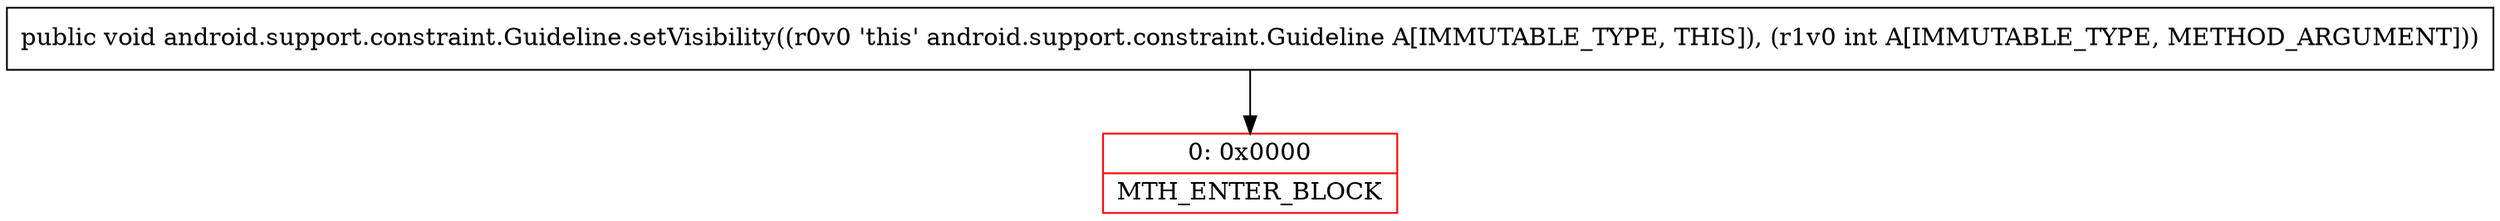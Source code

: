 digraph "CFG forandroid.support.constraint.Guideline.setVisibility(I)V" {
subgraph cluster_Region_1584995491 {
label = "R(0)";
node [shape=record,color=blue];
}
Node_0 [shape=record,color=red,label="{0\:\ 0x0000|MTH_ENTER_BLOCK\l}"];
MethodNode[shape=record,label="{public void android.support.constraint.Guideline.setVisibility((r0v0 'this' android.support.constraint.Guideline A[IMMUTABLE_TYPE, THIS]), (r1v0 int A[IMMUTABLE_TYPE, METHOD_ARGUMENT])) }"];
MethodNode -> Node_0;
}

